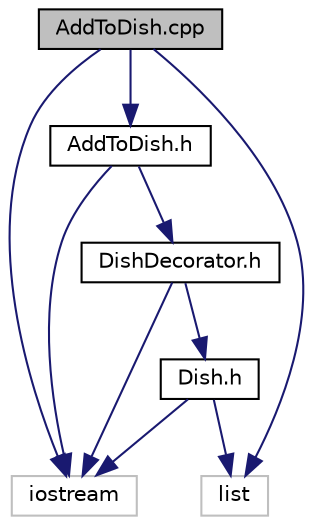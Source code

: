 digraph "AddToDish.cpp"
{
 // LATEX_PDF_SIZE
  edge [fontname="Helvetica",fontsize="10",labelfontname="Helvetica",labelfontsize="10"];
  node [fontname="Helvetica",fontsize="10",shape=record];
  Node1 [label="AddToDish.cpp",height=0.2,width=0.4,color="black", fillcolor="grey75", style="filled", fontcolor="black",tooltip="Contains the implementation of the AddToDish class."];
  Node1 -> Node2 [color="midnightblue",fontsize="10",style="solid"];
  Node2 [label="AddToDish.h",height=0.2,width=0.4,color="black", fillcolor="white", style="filled",URL="$AddToDish_8h.html",tooltip="Contains the declaration of the AddToDish class."];
  Node2 -> Node3 [color="midnightblue",fontsize="10",style="solid"];
  Node3 [label="iostream",height=0.2,width=0.4,color="grey75", fillcolor="white", style="filled",tooltip=" "];
  Node2 -> Node4 [color="midnightblue",fontsize="10",style="solid"];
  Node4 [label="DishDecorator.h",height=0.2,width=0.4,color="black", fillcolor="white", style="filled",URL="$DishDecorator_8h.html",tooltip="Contains the declaration of the DishDecorator class."];
  Node4 -> Node3 [color="midnightblue",fontsize="10",style="solid"];
  Node4 -> Node5 [color="midnightblue",fontsize="10",style="solid"];
  Node5 [label="Dish.h",height=0.2,width=0.4,color="black", fillcolor="white", style="filled",URL="$Dish_8h.html",tooltip="Contains the declaration of the Dish class."];
  Node5 -> Node3 [color="midnightblue",fontsize="10",style="solid"];
  Node5 -> Node6 [color="midnightblue",fontsize="10",style="solid"];
  Node6 [label="list",height=0.2,width=0.4,color="grey75", fillcolor="white", style="filled",tooltip=" "];
  Node1 -> Node3 [color="midnightblue",fontsize="10",style="solid"];
  Node1 -> Node6 [color="midnightblue",fontsize="10",style="solid"];
}
